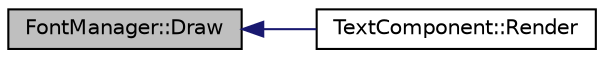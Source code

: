 digraph "FontManager::Draw"
{
  edge [fontname="Helvetica",fontsize="10",labelfontname="Helvetica",labelfontsize="10"];
  node [fontname="Helvetica",fontsize="10",shape=record];
  rankdir="LR";
  Node1 [label="FontManager::Draw",height=0.2,width=0.4,color="black", fillcolor="grey75", style="filled", fontcolor="black"];
  Node1 -> Node2 [dir="back",color="midnightblue",fontsize="10",style="solid",fontname="Helvetica"];
  Node2 [label="TextComponent::Render",height=0.2,width=0.4,color="black", fillcolor="white", style="filled",URL="$class_text_component.html#ade3a6077a311eaaee21638c5e52d9de4"];
}
